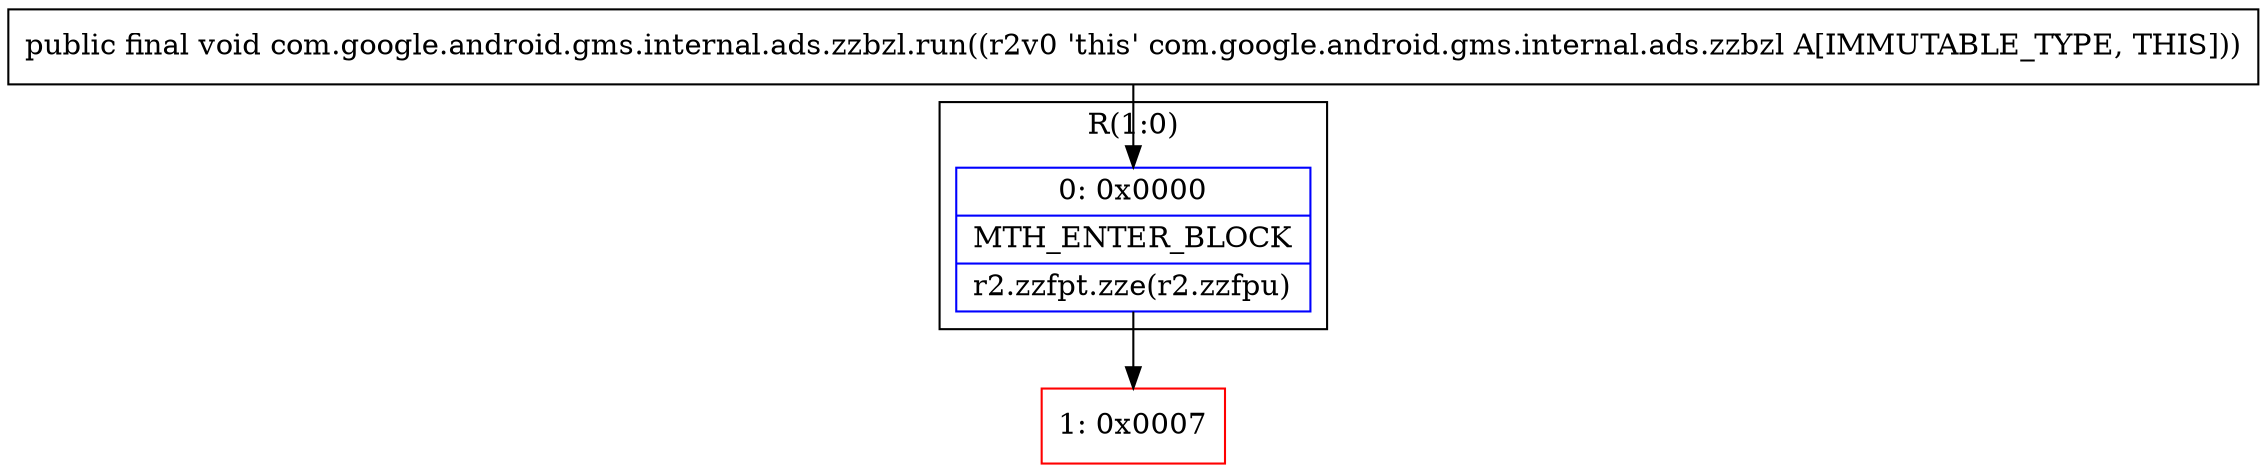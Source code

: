 digraph "CFG forcom.google.android.gms.internal.ads.zzbzl.run()V" {
subgraph cluster_Region_910651334 {
label = "R(1:0)";
node [shape=record,color=blue];
Node_0 [shape=record,label="{0\:\ 0x0000|MTH_ENTER_BLOCK\l|r2.zzfpt.zze(r2.zzfpu)\l}"];
}
Node_1 [shape=record,color=red,label="{1\:\ 0x0007}"];
MethodNode[shape=record,label="{public final void com.google.android.gms.internal.ads.zzbzl.run((r2v0 'this' com.google.android.gms.internal.ads.zzbzl A[IMMUTABLE_TYPE, THIS])) }"];
MethodNode -> Node_0;
Node_0 -> Node_1;
}

